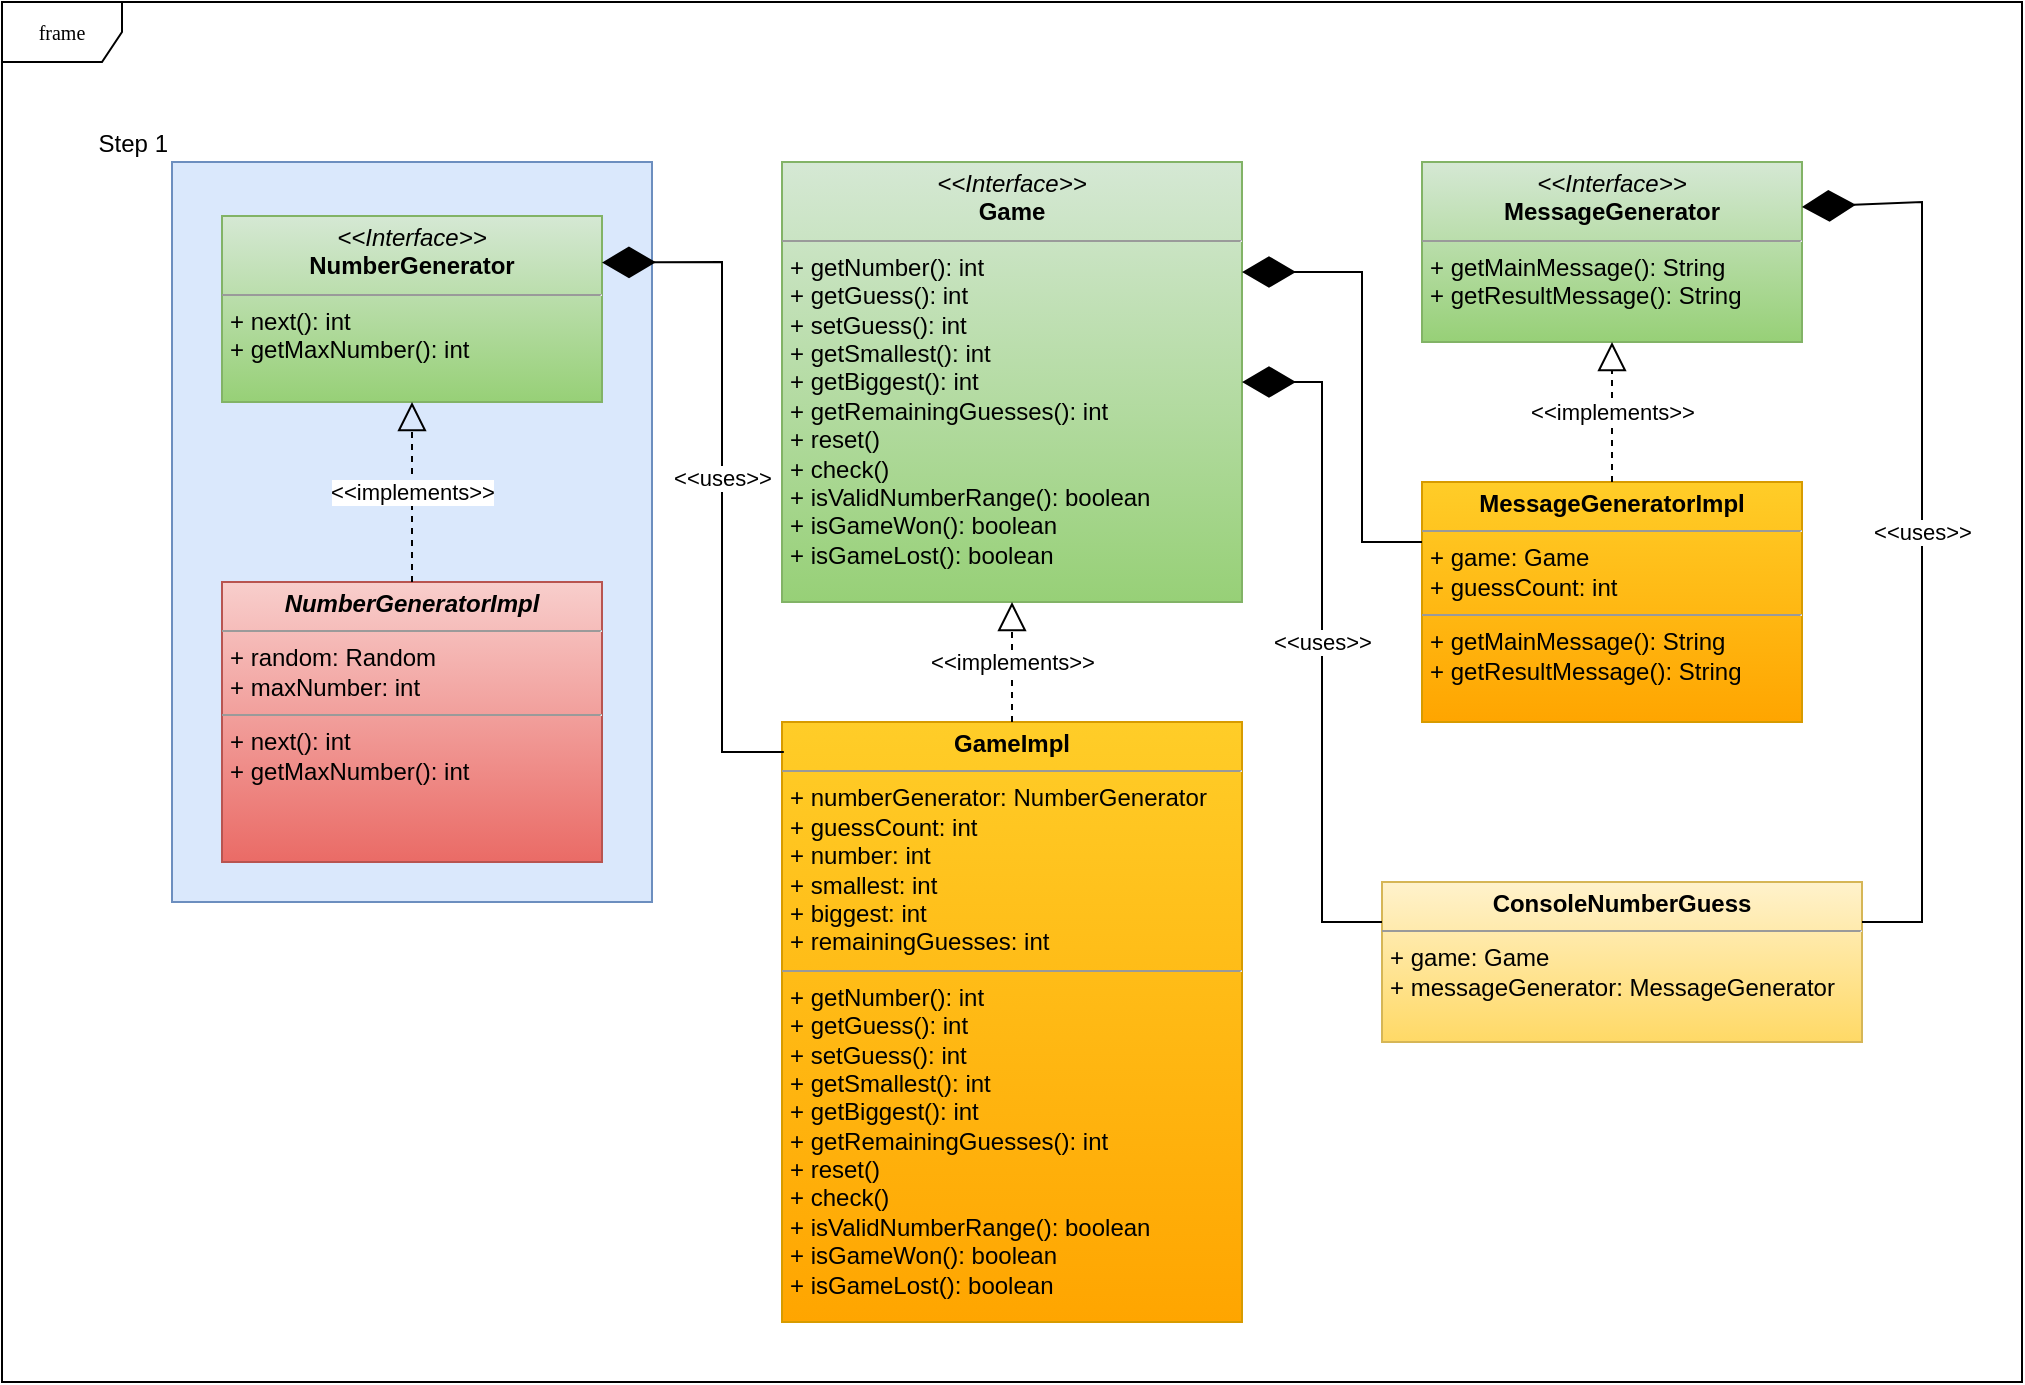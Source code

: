 <mxfile version="26.0.14">
  <diagram name="Page-1" id="c4acf3e9-155e-7222-9cf6-157b1a14988f">
    <mxGraphModel dx="1914" dy="2218" grid="1" gridSize="10" guides="1" tooltips="1" connect="1" arrows="1" fold="1" page="1" pageScale="1" pageWidth="850" pageHeight="1100" background="none" math="0" shadow="0">
      <root>
        <mxCell id="0" />
        <mxCell id="1" parent="0" />
        <mxCell id="JD_d-dHAg5x1oASkx8Ph-7" value="Step 1" style="rounded=0;whiteSpace=wrap;html=1;fillColor=#dae8fc;strokeColor=#6c8ebf;align=right;labelPosition=left;verticalLabelPosition=top;verticalAlign=bottom;" vertex="1" parent="1">
          <mxGeometry x="35" y="60" width="240" height="370" as="geometry" />
        </mxCell>
        <mxCell id="17acba5748e5396b-1" value="frame" style="shape=umlFrame;whiteSpace=wrap;html=1;rounded=0;shadow=0;comic=0;labelBackgroundColor=none;strokeWidth=1;fontFamily=Verdana;fontSize=10;align=center;" parent="1" vertex="1">
          <mxGeometry x="-50" y="-20" width="1010" height="690" as="geometry" />
        </mxCell>
        <mxCell id="5d2195bd80daf111-9" value="&lt;p style=&quot;margin:0px;margin-top:4px;text-align:center;&quot;&gt;&lt;i&gt;&amp;lt;&amp;lt;Interface&amp;gt;&amp;gt;&lt;/i&gt;&lt;br&gt;&lt;b&gt;MessageGenerator&lt;/b&gt;&lt;/p&gt;&lt;hr size=&quot;1&quot;&gt;&lt;p style=&quot;margin:0px;margin-left:4px;&quot;&gt;+ getMainMessage(): String&lt;br&gt;+ getResultMessage(): String&lt;/p&gt;" style="verticalAlign=top;align=left;overflow=fill;fontSize=12;fontFamily=Helvetica;html=1;rounded=0;shadow=0;comic=0;labelBackgroundColor=none;strokeWidth=1;fillColor=#d5e8d4;strokeColor=#82b366;gradientColor=#97d077;" parent="1" vertex="1">
          <mxGeometry x="660" y="60" width="190" height="90" as="geometry" />
        </mxCell>
        <mxCell id="5d2195bd80daf111-11" value="&lt;p style=&quot;margin:0px;margin-top:4px;text-align:center;&quot;&gt;&lt;b&gt;ConsoleNumberGuess&lt;/b&gt;&lt;/p&gt;&lt;hr size=&quot;1&quot;&gt;&lt;p style=&quot;margin:0px;margin-left:4px;&quot;&gt;+ game: Game&lt;br&gt;+ messageGenerator: MessageGenerator&lt;/p&gt;" style="verticalAlign=top;align=left;overflow=fill;fontSize=12;fontFamily=Helvetica;html=1;rounded=0;shadow=0;comic=0;labelBackgroundColor=none;strokeWidth=1;fillColor=#fff2cc;gradientColor=#ffd966;strokeColor=#d6b656;" parent="1" vertex="1">
          <mxGeometry x="640" y="420" width="240" height="80" as="geometry" />
        </mxCell>
        <mxCell id="5d2195bd80daf111-12" value="&lt;p style=&quot;margin:0px;margin-top:4px;text-align:center;&quot;&gt;&lt;b&gt;MessageGeneratorImpl&lt;/b&gt;&lt;/p&gt;&lt;hr size=&quot;1&quot;&gt;&lt;p style=&quot;margin:0px;margin-left:4px;&quot;&gt;+ game: Game&lt;br&gt;+ guessCount: int&lt;/p&gt;&lt;hr size=&quot;1&quot;&gt;&lt;p style=&quot;margin:0px;margin-left:4px;&quot;&gt;+ getMainMessage(): String&lt;br&gt;+ getResultMessage(): String&lt;/p&gt;" style="verticalAlign=top;align=left;overflow=fill;fontSize=12;fontFamily=Helvetica;html=1;rounded=0;shadow=0;comic=0;labelBackgroundColor=none;strokeWidth=1;fillColor=#ffcd28;gradientColor=#ffa500;strokeColor=#d79b00;" parent="1" vertex="1">
          <mxGeometry x="660" y="220" width="190" height="120" as="geometry" />
        </mxCell>
        <mxCell id="5d2195bd80daf111-15" value="&lt;p style=&quot;margin:0px;margin-top:4px;text-align:center;&quot;&gt;&lt;b&gt;GameImpl&lt;/b&gt;&lt;/p&gt;&lt;hr size=&quot;1&quot;&gt;&lt;p style=&quot;margin:0px;margin-left:4px;&quot;&gt;+ numberGenerator: NumberGenerator&lt;/p&gt;&lt;p style=&quot;margin:0px;margin-left:4px;&quot;&gt;+ guessCount: int&lt;/p&gt;&lt;p style=&quot;margin:0px;margin-left:4px;&quot;&gt;+ number: int&lt;/p&gt;&lt;p style=&quot;margin:0px;margin-left:4px;&quot;&gt;+ smallest: int&lt;/p&gt;&lt;p style=&quot;margin:0px;margin-left:4px;&quot;&gt;+ biggest: int&lt;/p&gt;&lt;p style=&quot;margin:0px;margin-left:4px;&quot;&gt;+ remainingGuesses: int&lt;/p&gt;&lt;hr size=&quot;1&quot;&gt;&lt;p style=&quot;margin: 0px 0px 0px 4px;&quot;&gt;+ getNumber(): int&lt;br&gt;&lt;/p&gt;&lt;p style=&quot;margin: 0px 0px 0px 4px;&quot;&gt;+ getGuess(): int&lt;/p&gt;&lt;p style=&quot;margin: 0px 0px 0px 4px;&quot;&gt;+ setGuess(): int&lt;/p&gt;&lt;p style=&quot;margin: 0px 0px 0px 4px;&quot;&gt;+ getSmallest(): int&lt;/p&gt;&lt;p style=&quot;margin: 0px 0px 0px 4px;&quot;&gt;+ getBiggest(): int&lt;/p&gt;&lt;p style=&quot;margin: 0px 0px 0px 4px;&quot;&gt;+ getRemainingGuesses(): int&lt;/p&gt;&lt;p style=&quot;margin: 0px 0px 0px 4px;&quot;&gt;+ reset()&lt;/p&gt;&lt;p style=&quot;margin: 0px 0px 0px 4px;&quot;&gt;+ check()&lt;/p&gt;&lt;p style=&quot;margin: 0px 0px 0px 4px;&quot;&gt;+ isValidNumberRange(): boolean&lt;/p&gt;&lt;p style=&quot;margin: 0px 0px 0px 4px;&quot;&gt;+ isGameWon(): boolean&lt;/p&gt;&lt;p style=&quot;margin: 0px 0px 0px 4px;&quot;&gt;+ isGameLost(): boolean&lt;/p&gt;" style="verticalAlign=top;align=left;overflow=fill;fontSize=12;fontFamily=Helvetica;html=1;rounded=0;shadow=0;comic=0;labelBackgroundColor=none;strokeWidth=1;fillColor=#ffcd28;strokeColor=#d79b00;gradientColor=#ffa500;" parent="1" vertex="1">
          <mxGeometry x="340" y="340" width="230" height="300" as="geometry" />
        </mxCell>
        <mxCell id="5d2195bd80daf111-18" value="&lt;p style=&quot;margin:0px;margin-top:4px;text-align:center;&quot;&gt;&lt;i&gt;&amp;lt;&amp;lt;Interface&amp;gt;&amp;gt;&lt;/i&gt;&lt;br&gt;&lt;b&gt;NumberGenerator&lt;/b&gt;&lt;/p&gt;&lt;hr size=&quot;1&quot;&gt;&lt;p style=&quot;margin:0px;margin-left:4px;&quot;&gt;+ next(): int&lt;br&gt;+ getMaxNumber(): int&lt;/p&gt;&lt;p style=&quot;margin:0px;margin-left:4px;&quot;&gt;&lt;br&gt;&lt;/p&gt;" style="verticalAlign=top;align=left;overflow=fill;fontSize=12;fontFamily=Helvetica;html=1;rounded=0;shadow=0;comic=0;labelBackgroundColor=none;strokeWidth=1;fillColor=#d5e8d4;strokeColor=#82b366;gradientColor=#97d077;" parent="1" vertex="1">
          <mxGeometry x="60" y="87" width="190" height="93" as="geometry" />
        </mxCell>
        <mxCell id="5d2195bd80daf111-19" value="&lt;p style=&quot;margin:0px;margin-top:4px;text-align:center;&quot;&gt;&lt;i&gt;&lt;b&gt;NumberGeneratorImpl&lt;/b&gt;&lt;/i&gt;&lt;/p&gt;&lt;hr size=&quot;1&quot;&gt;&lt;p style=&quot;margin:0px;margin-left:4px;&quot;&gt;+ random: Random&lt;/p&gt;&lt;p style=&quot;margin:0px;margin-left:4px;&quot;&gt;+ maxNumber: int&lt;/p&gt;&lt;hr size=&quot;1&quot;&gt;&lt;p style=&quot;margin:0px;margin-left:4px;&quot;&gt;+ next(): int&lt;br&gt;+ getMaxNumber(): int&lt;/p&gt;" style="verticalAlign=top;align=left;overflow=fill;fontSize=12;fontFamily=Helvetica;html=1;rounded=0;shadow=0;comic=0;labelBackgroundColor=none;strokeWidth=1;fillColor=#f8cecc;strokeColor=#b85450;gradientColor=#ea6b66;" parent="1" vertex="1">
          <mxGeometry x="60" y="270" width="190" height="140" as="geometry" />
        </mxCell>
        <mxCell id="5d2195bd80daf111-20" value="&lt;p style=&quot;margin:0px;margin-top:4px;text-align:center;&quot;&gt;&lt;i&gt;&amp;lt;&amp;lt;Interface&amp;gt;&amp;gt;&lt;/i&gt;&lt;br&gt;&lt;b&gt;Game&lt;/b&gt;&lt;/p&gt;&lt;hr size=&quot;1&quot;&gt;&lt;p style=&quot;margin:0px;margin-left:4px;&quot;&gt;+ getNumber(): int&lt;br&gt;&lt;/p&gt;&lt;p style=&quot;margin:0px;margin-left:4px;&quot;&gt;+ getGuess(): int&lt;/p&gt;&lt;p style=&quot;margin:0px;margin-left:4px;&quot;&gt;+ setGuess(): int&lt;/p&gt;&lt;p style=&quot;margin:0px;margin-left:4px;&quot;&gt;+ getSmallest(): int&lt;/p&gt;&lt;p style=&quot;margin:0px;margin-left:4px;&quot;&gt;+ getBiggest(): int&lt;/p&gt;&lt;p style=&quot;margin:0px;margin-left:4px;&quot;&gt;+ getRemainingGuesses(): int&lt;/p&gt;&lt;p style=&quot;margin:0px;margin-left:4px;&quot;&gt;+ reset()&lt;/p&gt;&lt;p style=&quot;margin:0px;margin-left:4px;&quot;&gt;+ check()&lt;/p&gt;&lt;p style=&quot;margin:0px;margin-left:4px;&quot;&gt;+ isValidNumberRange(): boolean&lt;/p&gt;&lt;p style=&quot;margin:0px;margin-left:4px;&quot;&gt;+ isGameWon(): boolean&lt;/p&gt;&lt;p style=&quot;margin:0px;margin-left:4px;&quot;&gt;+ isGameLost(): boolean&lt;/p&gt;&lt;p style=&quot;margin:0px;margin-left:4px;&quot;&gt;&lt;br&gt;&lt;/p&gt;" style="verticalAlign=top;align=left;overflow=fill;fontSize=12;fontFamily=Helvetica;html=1;rounded=0;shadow=0;comic=0;labelBackgroundColor=none;strokeWidth=1;fillColor=#d5e8d4;strokeColor=#82b366;gradientColor=#97d077;" parent="1" vertex="1">
          <mxGeometry x="340" y="60" width="230" height="220" as="geometry" />
        </mxCell>
        <mxCell id="JD_d-dHAg5x1oASkx8Ph-5" value="&amp;lt;&amp;lt;implements&amp;gt;&amp;gt;" style="endArrow=block;dashed=1;endFill=0;endSize=12;html=1;rounded=0;entryX=0.5;entryY=1;entryDx=0;entryDy=0;exitX=0.5;exitY=0;exitDx=0;exitDy=0;" edge="1" parent="1" source="5d2195bd80daf111-19" target="5d2195bd80daf111-18">
          <mxGeometry width="160" relative="1" as="geometry">
            <mxPoint x="340" y="401" as="sourcePoint" />
            <mxPoint x="500" y="401" as="targetPoint" />
          </mxGeometry>
        </mxCell>
        <mxCell id="JD_d-dHAg5x1oASkx8Ph-8" value="&amp;lt;&amp;lt;implements&amp;gt;&amp;gt;" style="endArrow=block;dashed=1;endFill=0;endSize=12;html=1;rounded=0;entryX=0.5;entryY=1;entryDx=0;entryDy=0;exitX=0.5;exitY=0;exitDx=0;exitDy=0;" edge="1" parent="1" source="5d2195bd80daf111-15" target="5d2195bd80daf111-20">
          <mxGeometry width="160" relative="1" as="geometry">
            <mxPoint x="300" y="500" as="sourcePoint" />
            <mxPoint x="300" y="410" as="targetPoint" />
          </mxGeometry>
        </mxCell>
        <mxCell id="JD_d-dHAg5x1oASkx8Ph-9" value="&amp;lt;&amp;lt;uses&amp;gt;&amp;gt;" style="endArrow=diamondThin;endFill=1;endSize=24;html=1;rounded=0;entryX=1;entryY=0.25;entryDx=0;entryDy=0;exitX=0.004;exitY=0.05;exitDx=0;exitDy=0;exitPerimeter=0;" edge="1" parent="1" source="5d2195bd80daf111-15" target="5d2195bd80daf111-18">
          <mxGeometry width="160" relative="1" as="geometry">
            <mxPoint x="340" y="450" as="sourcePoint" />
            <mxPoint x="500" y="450" as="targetPoint" />
            <Array as="points">
              <mxPoint x="310" y="355" />
              <mxPoint x="310" y="110" />
            </Array>
          </mxGeometry>
        </mxCell>
        <mxCell id="JD_d-dHAg5x1oASkx8Ph-12" value="&amp;lt;&amp;lt;implements&amp;gt;&amp;gt;" style="endArrow=block;dashed=1;endFill=0;endSize=12;html=1;rounded=0;entryX=0.5;entryY=1;entryDx=0;entryDy=0;exitX=0.5;exitY=0;exitDx=0;exitDy=0;" edge="1" parent="1" source="5d2195bd80daf111-12" target="5d2195bd80daf111-9">
          <mxGeometry width="160" relative="1" as="geometry">
            <mxPoint x="840" y="220" as="sourcePoint" />
            <mxPoint x="840" y="160" as="targetPoint" />
          </mxGeometry>
        </mxCell>
        <mxCell id="JD_d-dHAg5x1oASkx8Ph-13" value="" style="endArrow=diamondThin;endFill=1;endSize=24;html=1;rounded=0;entryX=1;entryY=0.25;entryDx=0;entryDy=0;exitX=0;exitY=0.25;exitDx=0;exitDy=0;" edge="1" parent="1" source="5d2195bd80daf111-12" target="5d2195bd80daf111-20">
          <mxGeometry width="160" relative="1" as="geometry">
            <mxPoint x="351" y="365" as="sourcePoint" />
            <mxPoint x="260" y="120" as="targetPoint" />
            <Array as="points">
              <mxPoint x="630" y="250" />
              <mxPoint x="630" y="115" />
            </Array>
          </mxGeometry>
        </mxCell>
        <mxCell id="JD_d-dHAg5x1oASkx8Ph-14" value="&amp;lt;&amp;lt;uses&amp;gt;&amp;gt;" style="endArrow=diamondThin;endFill=1;endSize=24;html=1;rounded=0;entryX=1;entryY=0.5;entryDx=0;entryDy=0;exitX=0;exitY=0.25;exitDx=0;exitDy=0;" edge="1" parent="1" source="5d2195bd80daf111-11" target="5d2195bd80daf111-20">
          <mxGeometry width="160" relative="1" as="geometry">
            <mxPoint x="670" y="260" as="sourcePoint" />
            <mxPoint x="580" y="125" as="targetPoint" />
            <Array as="points">
              <mxPoint x="610" y="440" />
              <mxPoint x="610" y="170" />
            </Array>
          </mxGeometry>
        </mxCell>
        <mxCell id="JD_d-dHAg5x1oASkx8Ph-15" value="&amp;lt;&amp;lt;uses&amp;gt;&amp;gt;" style="endArrow=diamondThin;endFill=1;endSize=24;html=1;rounded=0;entryX=1;entryY=0.25;entryDx=0;entryDy=0;exitX=1;exitY=0.25;exitDx=0;exitDy=0;" edge="1" parent="1" source="5d2195bd80daf111-11" target="5d2195bd80daf111-9">
          <mxGeometry width="160" relative="1" as="geometry">
            <mxPoint x="650" y="450" as="sourcePoint" />
            <mxPoint x="580" y="180" as="targetPoint" />
            <Array as="points">
              <mxPoint x="910" y="440" />
              <mxPoint x="910" y="80" />
            </Array>
          </mxGeometry>
        </mxCell>
      </root>
    </mxGraphModel>
  </diagram>
</mxfile>
